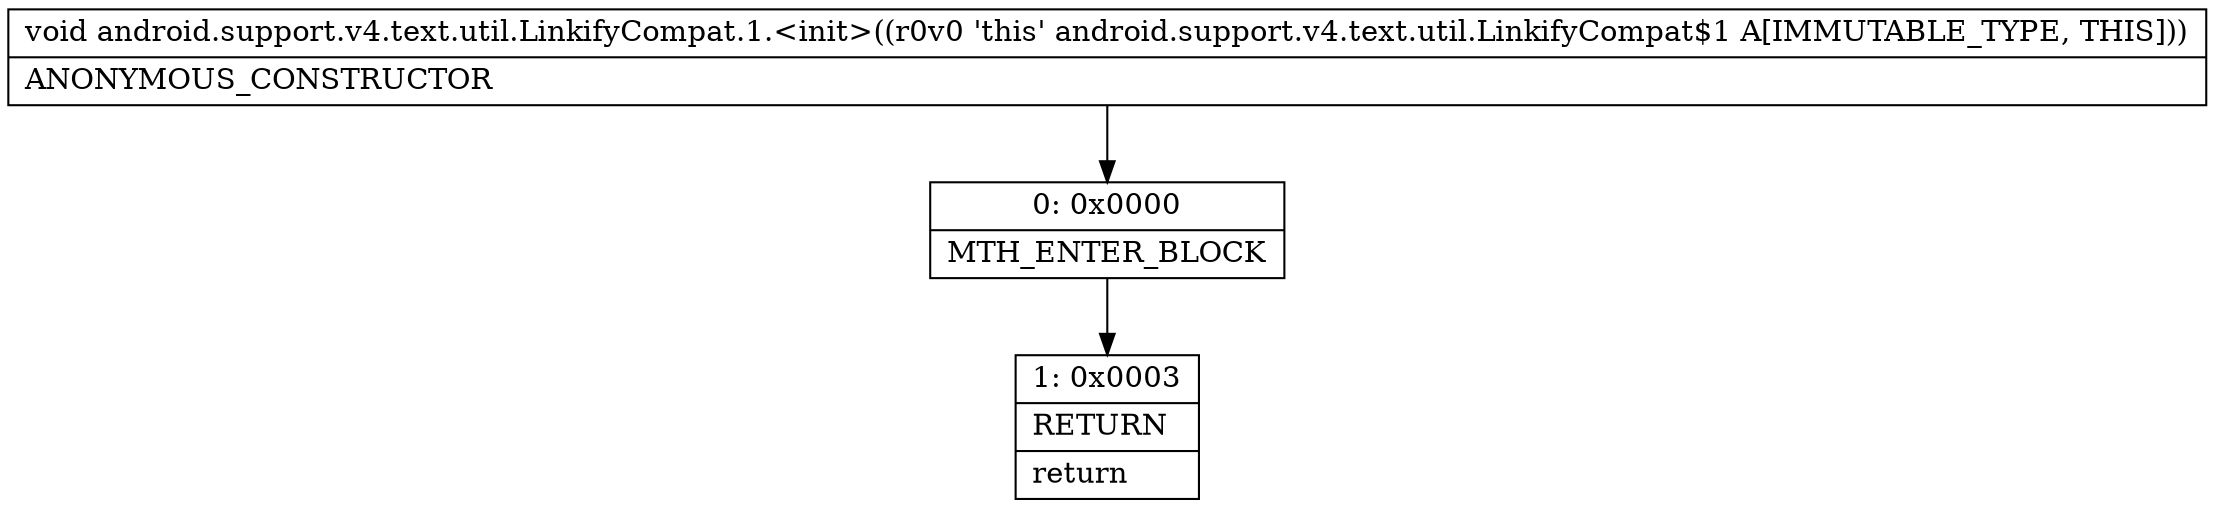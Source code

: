 digraph "CFG forandroid.support.v4.text.util.LinkifyCompat.1.\<init\>()V" {
Node_0 [shape=record,label="{0\:\ 0x0000|MTH_ENTER_BLOCK\l}"];
Node_1 [shape=record,label="{1\:\ 0x0003|RETURN\l|return\l}"];
MethodNode[shape=record,label="{void android.support.v4.text.util.LinkifyCompat.1.\<init\>((r0v0 'this' android.support.v4.text.util.LinkifyCompat$1 A[IMMUTABLE_TYPE, THIS]))  | ANONYMOUS_CONSTRUCTOR\l}"];
MethodNode -> Node_0;
Node_0 -> Node_1;
}

